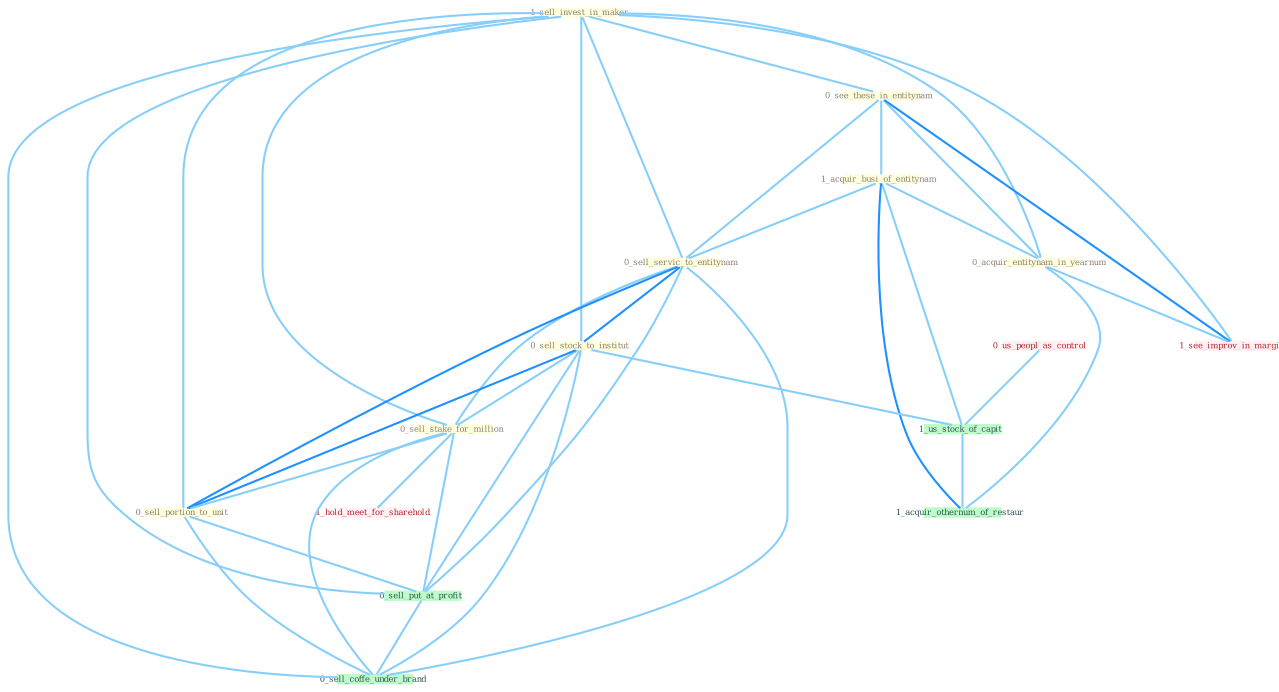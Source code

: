 Graph G{ 
    node
    [shape=polygon,style=filled,width=.5,height=.06,color="#BDFCC9",fixedsize=true,fontsize=4,
    fontcolor="#2f4f4f"];
    {node
    [color="#ffffe0", fontcolor="#8b7d6b"] "1_sell_invest_in_maker " "0_see_these_in_entitynam " "1_acquir_busi_of_entitynam " "0_sell_servic_to_entitynam " "0_acquir_entitynam_in_yearnum " "0_sell_stock_to_institut " "0_sell_stake_for_million " "0_sell_portion_to_unit "}
{node [color="#fff0f5", fontcolor="#b22222"] "0_us_peopl_as_control " "1_see_improv_in_margin " "1_hold_meet_for_sharehold "}
edge [color="#B0E2FF"];

	"1_sell_invest_in_maker " -- "0_see_these_in_entitynam " [w="1", color="#87cefa" ];
	"1_sell_invest_in_maker " -- "0_sell_servic_to_entitynam " [w="1", color="#87cefa" ];
	"1_sell_invest_in_maker " -- "0_acquir_entitynam_in_yearnum " [w="1", color="#87cefa" ];
	"1_sell_invest_in_maker " -- "0_sell_stock_to_institut " [w="1", color="#87cefa" ];
	"1_sell_invest_in_maker " -- "0_sell_stake_for_million " [w="1", color="#87cefa" ];
	"1_sell_invest_in_maker " -- "0_sell_portion_to_unit " [w="1", color="#87cefa" ];
	"1_sell_invest_in_maker " -- "0_sell_put_at_profit " [w="1", color="#87cefa" ];
	"1_sell_invest_in_maker " -- "1_see_improv_in_margin " [w="1", color="#87cefa" ];
	"1_sell_invest_in_maker " -- "0_sell_coffe_under_brand " [w="1", color="#87cefa" ];
	"0_see_these_in_entitynam " -- "1_acquir_busi_of_entitynam " [w="1", color="#87cefa" ];
	"0_see_these_in_entitynam " -- "0_sell_servic_to_entitynam " [w="1", color="#87cefa" ];
	"0_see_these_in_entitynam " -- "0_acquir_entitynam_in_yearnum " [w="1", color="#87cefa" ];
	"0_see_these_in_entitynam " -- "1_see_improv_in_margin " [w="2", color="#1e90ff" , len=0.8];
	"1_acquir_busi_of_entitynam " -- "0_sell_servic_to_entitynam " [w="1", color="#87cefa" ];
	"1_acquir_busi_of_entitynam " -- "0_acquir_entitynam_in_yearnum " [w="1", color="#87cefa" ];
	"1_acquir_busi_of_entitynam " -- "1_us_stock_of_capit " [w="1", color="#87cefa" ];
	"1_acquir_busi_of_entitynam " -- "1_acquir_othernum_of_restaur " [w="2", color="#1e90ff" , len=0.8];
	"0_sell_servic_to_entitynam " -- "0_sell_stock_to_institut " [w="2", color="#1e90ff" , len=0.8];
	"0_sell_servic_to_entitynam " -- "0_sell_stake_for_million " [w="1", color="#87cefa" ];
	"0_sell_servic_to_entitynam " -- "0_sell_portion_to_unit " [w="2", color="#1e90ff" , len=0.8];
	"0_sell_servic_to_entitynam " -- "0_sell_put_at_profit " [w="1", color="#87cefa" ];
	"0_sell_servic_to_entitynam " -- "0_sell_coffe_under_brand " [w="1", color="#87cefa" ];
	"0_acquir_entitynam_in_yearnum " -- "1_see_improv_in_margin " [w="1", color="#87cefa" ];
	"0_acquir_entitynam_in_yearnum " -- "1_acquir_othernum_of_restaur " [w="1", color="#87cefa" ];
	"0_sell_stock_to_institut " -- "0_sell_stake_for_million " [w="1", color="#87cefa" ];
	"0_sell_stock_to_institut " -- "0_sell_portion_to_unit " [w="2", color="#1e90ff" , len=0.8];
	"0_sell_stock_to_institut " -- "0_sell_put_at_profit " [w="1", color="#87cefa" ];
	"0_sell_stock_to_institut " -- "1_us_stock_of_capit " [w="1", color="#87cefa" ];
	"0_sell_stock_to_institut " -- "0_sell_coffe_under_brand " [w="1", color="#87cefa" ];
	"0_sell_stake_for_million " -- "0_sell_portion_to_unit " [w="1", color="#87cefa" ];
	"0_sell_stake_for_million " -- "0_sell_put_at_profit " [w="1", color="#87cefa" ];
	"0_sell_stake_for_million " -- "0_sell_coffe_under_brand " [w="1", color="#87cefa" ];
	"0_sell_stake_for_million " -- "1_hold_meet_for_sharehold " [w="1", color="#87cefa" ];
	"0_sell_portion_to_unit " -- "0_sell_put_at_profit " [w="1", color="#87cefa" ];
	"0_sell_portion_to_unit " -- "0_sell_coffe_under_brand " [w="1", color="#87cefa" ];
	"0_us_peopl_as_control " -- "1_us_stock_of_capit " [w="1", color="#87cefa" ];
	"0_sell_put_at_profit " -- "0_sell_coffe_under_brand " [w="1", color="#87cefa" ];
	"1_us_stock_of_capit " -- "1_acquir_othernum_of_restaur " [w="1", color="#87cefa" ];
}